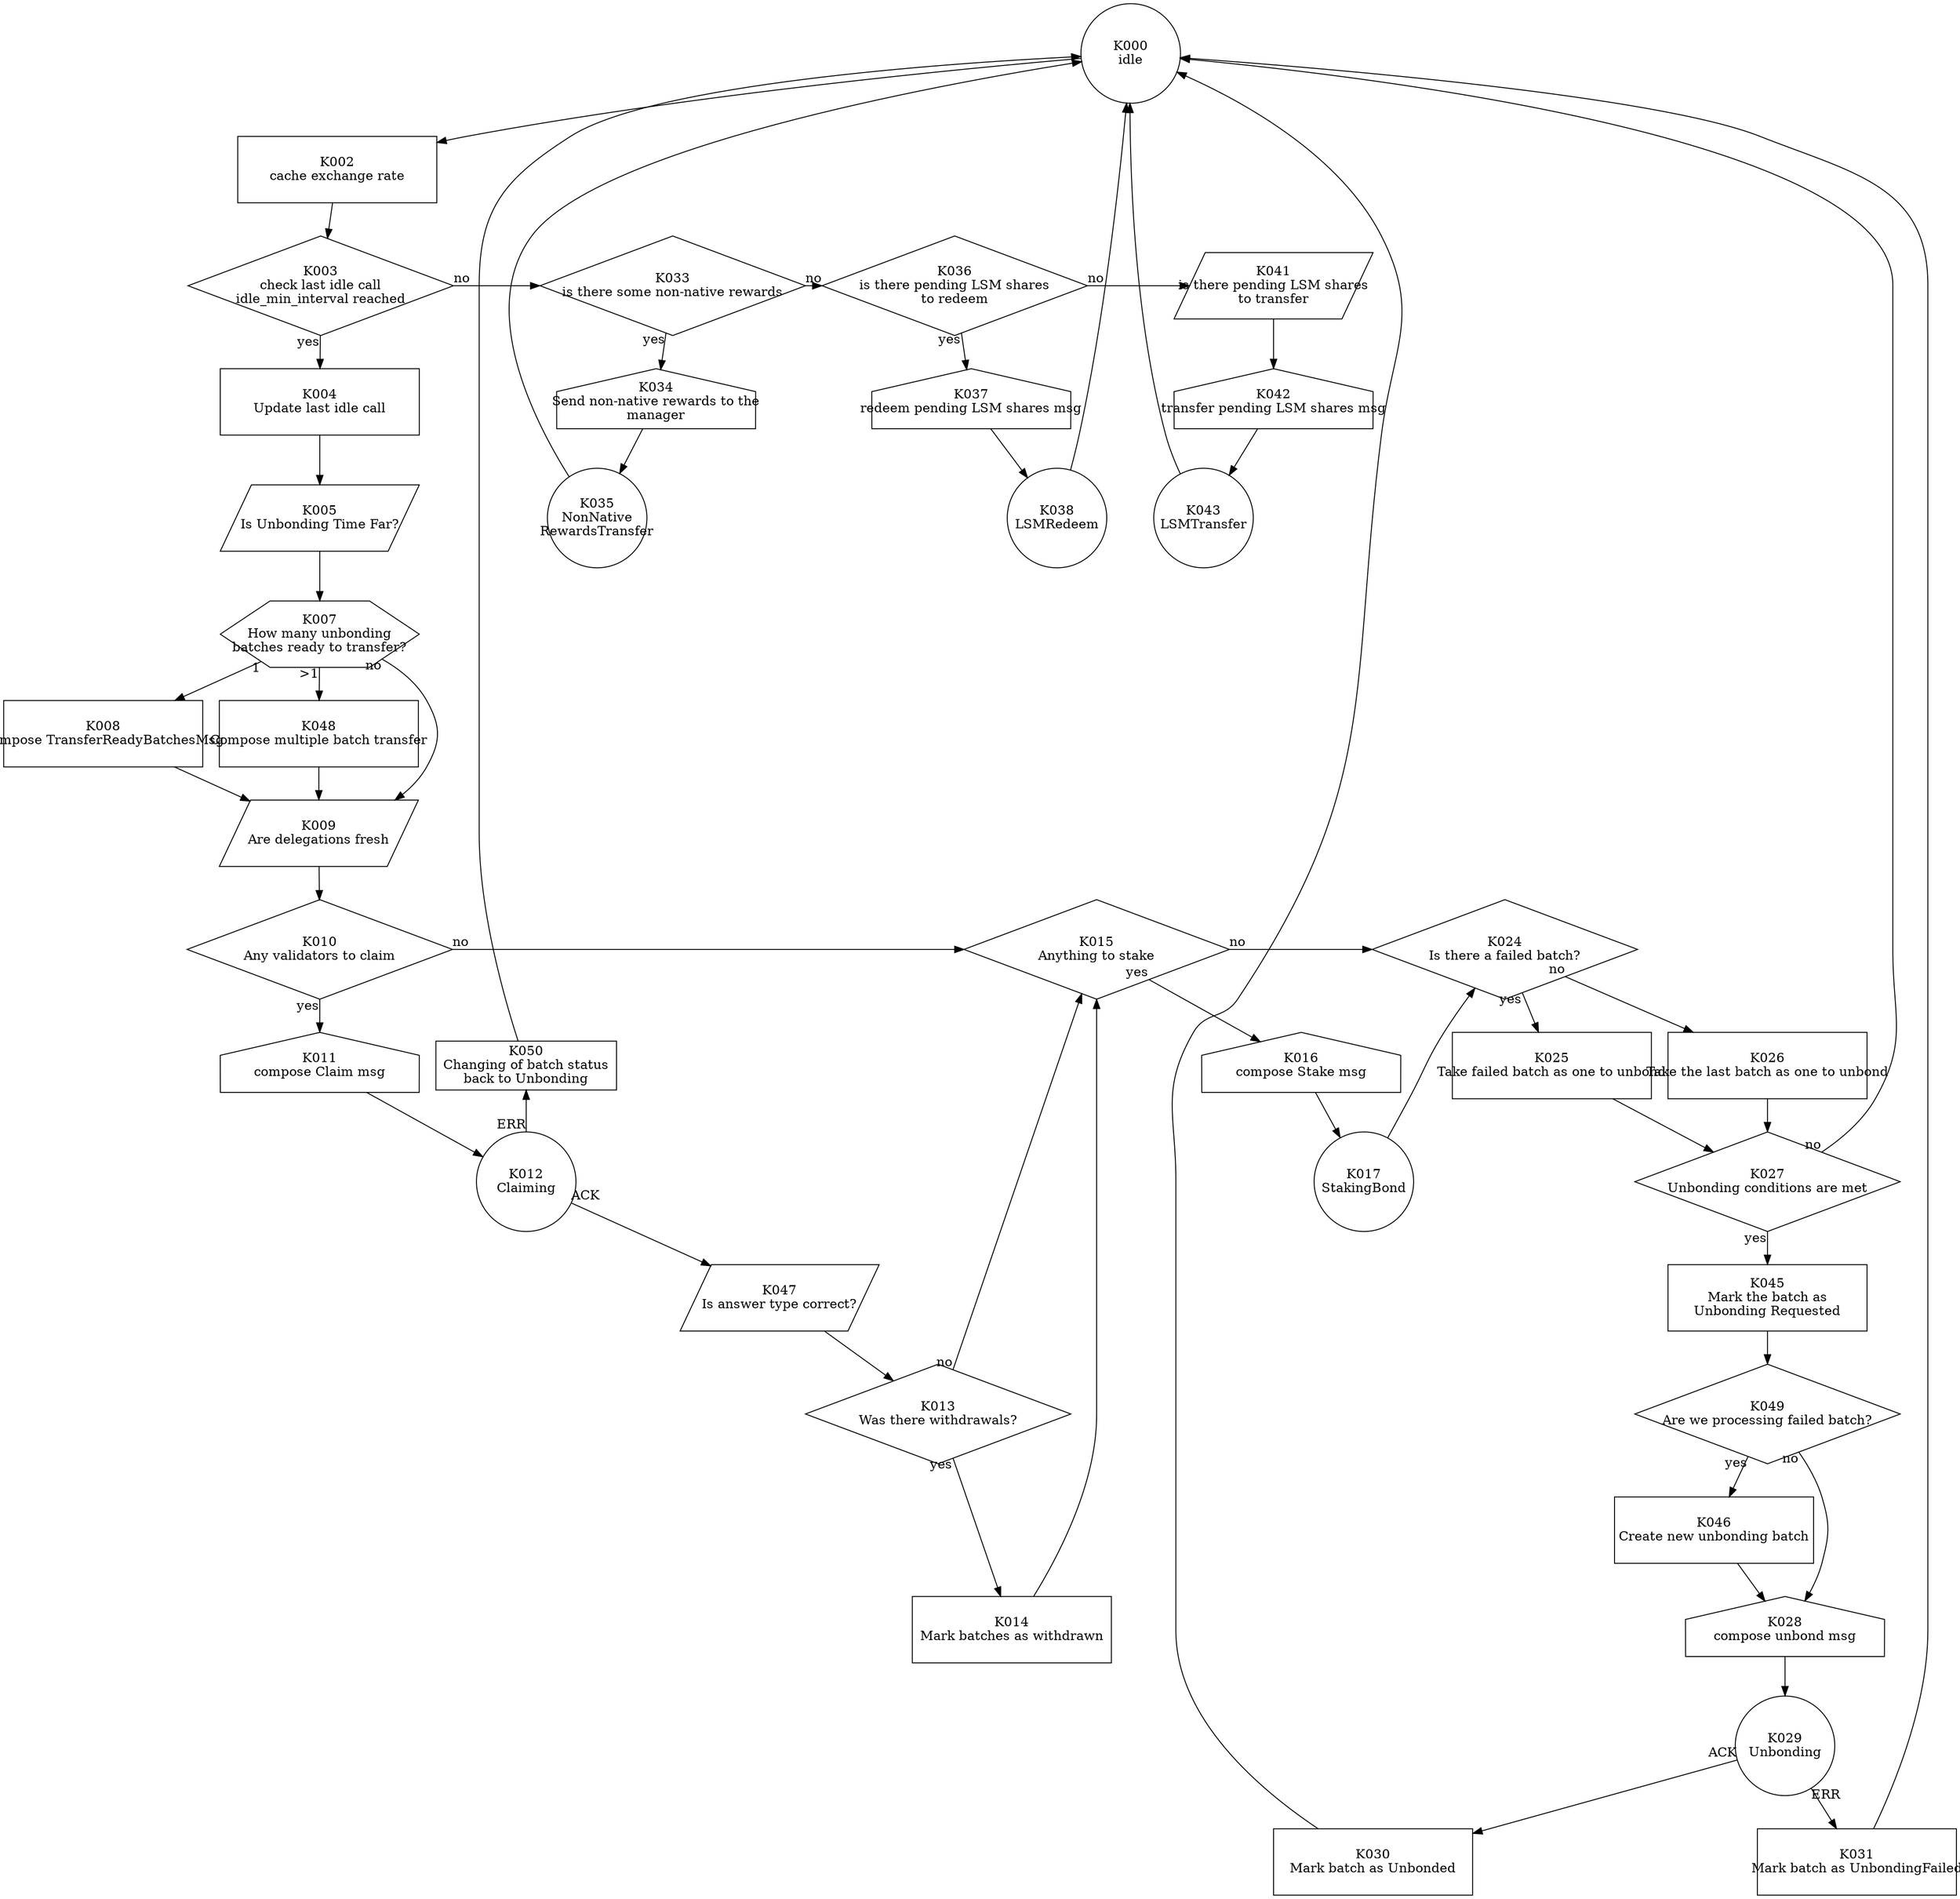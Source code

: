 digraph G {
    layout = dot;
    rankdir = TB;
    
    subgraph {
        rank = same;
        K000 [label = "K000\nidle";shape = circle;fixedsize = true;width = 1.5;height = 1.5;];
    }
    
    subgraph {
        rank = same;
        K002 [label = "K002\ncache exchange rate";shape = box;fixedsize = true;width = 3;height = 1;];
    }
    
    subgraph {
        rank = same;
        K003 [label = "K003\ncheck last idle call\nidle_min_interval reached";shape = diamond;fixedsize = true;width = 4;height = 1.5;];
        K033 [label = "K033\nis there some non-native rewards";shape = diamond;fixedsize = true;width = 4;height = 1.5;];
        K036 [label = "K036\nis there pending LSM shares\nto redeem";shape = diamond;fixedsize = true;width = 4;height = 1.5;];
        K041 [label = "K041\nis there pending LSM shares\nto transfer";shape = polygon;sides = 4;skew = .4;fixedsize = true;width = 3;height = 1;];
    }
    
    subgraph {
        rank = same;
        K004 [label = "K004\nUpdate last idle call";shape = box;fixedsize = true;width = 3;height = 1;];
        K034 [label = "K034\nSend non-native rewards to the\nmanager";shape = house;fixedsize = true;width = 3;height = 1;];
        K037 [label = "K037\nredeem pending LSM shares msg";shape = house;fixedsize = true;width = 3;height = 1;];
        K042 [label = "K042\ntransfer pending LSM shares msg";shape = house;fixedsize = true;width = 3;height = 1;];
    }
    
    subgraph {
        rank = same;
        K005 [label = "K005\nIs Unbonding Time Far?";shape = polygon;sides = 4;skew = .4;fixedsize = true;width = 3;height = 1;];
        K035 [label = "K035\nNonNative\nRewardsTransfer";shape = circle;fixedsize = true;width = 1.5;height = 1.5;];
        K038 [label = "K038\nLSMRedeem";shape = circle;fixedsize = true;width = 1.5;height = 1.5;];
        K043 [label = "K043\nLSMTransfer";shape = circle;fixedsize = true;width = 1.5;height = 1.5;];
    }
    
    subgraph {
        rank = same;
        K007 [label = "K007\nHow many unbonding\nbatches ready to transfer?";shape = hexagon;fixedsize = true;width = 3;height = 1;];
    }
    
    subgraph {
        rank = same;
        K008 [label = "K008\nCompose TransferReadyBatchesMsg";shape = box;fixedsize = true;width = 3;height = 1;];
        K048 [label = "K048\nCompose multiple batch transfer";shape = box;fixedsize = true;width = 3;height = 1;];
    }
    
    subgraph {
        rank = same;
        K009 [label = "K009\nAre delegations fresh";shape = polygon;sides = 4;skew = .4;fixedsize = true;width = 3;height = 1;];
    }
    
    subgraph {
        rank = same;
        K010 [label = "K010\nAny validators to claim";shape = diamond;fixedsize = true;width = 4;height = 1.5;];
        K015 [label = "K015\nAnything to stake";shape = diamond;fixedsize = true;width = 4;height = 1.5;];
        K024 [label = "K024\nIs there a failed batch?";shape = diamond;fixedsize = true;width = 4;height = 1.5;];
    }
    
    subgraph {
        rank = same;
        K011 [label = "K011\ncompose Claim msg";shape = house;fixedsize = true;width = 3;height = 1;];
        K016 [label = "K016\ncompose Stake msg";shape = house;fixedsize = true;width = 3;height = 1;];
        K025 [label = "K025\nTake failed batch as one to unbond";shape = box;fixedsize = true;width = 3;height = 1;];
        K026 [label = "K026\nTake the last batch as one to unbond";shape = box;fixedsize = true;width = 3;height = 1;];
        K050 [label = "K050\nChanging of batch status\nback to Unbonding";shape = box;];
    }
    
    subgraph {
        rank = same;
        K012 [label = "K012\nClaiming";shape = circle;fixedsize = true;width = 1.5;height = 1.5;];
        K017 [label = "K017\nStakingBond";shape = circle;fixedsize = true;width = 1.5;height = 1.5;];
        K027 [label = "K027\nUnbonding conditions are met";shape = diamond;fixedsize = true;width = 4;height = 1.5;];
    }
    
    subgraph {
        rank = same;
        K047 [label = "K047\nIs answer type correct?";shape = polygon;sides = 4;skew = .4;fixedsize = true;width = 3;height = 1;];
        K045 [label = "K045\nMark the batch as\nUnbonding Requested";shape = box;fixedsize = true;width = 3;height = 1;];
    }
    
    subgraph {
        K046 [label = "K046\nCreate new unbonding batch";shape = box;fixedsize = true;width = 3;height = 1;];
        K013 [label = "K013\nWas there withdrawals?";shape = diamond;fixedsize = true;width = 4;height = 1.5;];
        K049 [label = "K049\nAre we processing failed batch?";shape = diamond;fixedsize = true;width = 4;height = 1.5;];
    }
    
    subgraph {
        rank = same;
        K014 [label = "K014\nMark batches as withdrawn";shape = box;fixedsize = true;width = 3;height = 1;];
        K028 [label = "K028\ncompose unbond msg";shape = house;fixedsize = true;width = 3;height = 1;];
    }
    
    subgraph {
        rank = same;
        K029 [label = "K029\nUnbonding";shape = circle;fixedsize = true;width = 1.5;height = 1.5;];
    }
    
    subgraph {
        rank = same;
        
        K030 [label = "K030\nMark batch as Unbonded";shape = box;fixedsize = true;width = 3;height = 1;];
        K031 [label = "K031\nMark batch as UnbondingFailed";shape = box;fixedsize = true;width = 3;height = 1;];
    }
    
    K000 -> K002;
    K002 -> K003;
    K003 -> K033 [taillabel = "no";];
    
    K033 -> K034 [taillabel = "yes";];
    K034 -> K035;
    K033 -> K036 [taillabel = "no";];
    K036 -> K037 [taillabel = "yes";];
    K037 -> K038;
    K036 -> K041 [taillabel = "no";];
    K041 -> K042;
    K042 -> K043;
    
    K003 -> K004 [taillabel = "yes";];
    K004 -> K005;
    K005 -> K007;
    
    K007 -> K008 [taillabel = "1";];
    K007 -> K048 [taillabel = ">1";];
    K007 -> K009 [taillabel = "no";];
    
    K008 -> K009;
    K048 -> K009;
    
    K009 -> K010;
    K010 -> K015 [taillabel = "no";];
    
    K015 -> K016 [taillabel = "yes";];
    K016 -> K017;
    
    K015 -> K024 [taillabel = "no";];
    
    K024 -> K025 [taillabel = "yes";];
    K028 -> K029;
    
    K024 -> K026 [taillabel = "no";];
    K010 -> K011 [taillabel = "yes";];
    K011 -> K012;
    
    K038 -> K000;
    K043 -> K000;
    K035 -> K000;
    
    K013 -> K014 [taillabel = "yes";];
    K013 -> K015 [taillabel = "no";];
    
    K012 -> K047 [taillabel = "ACK";];
    K012 -> K050 [taillabel = "ERR";];
    K050 -> K000;
    K047 -> K013;
    K014 -> K015;
    
    K017 -> K024;
    
    K029 -> K030 [taillabel = "ACK";];
    K029 -> K031 [taillabel = "ERR";];
    
    K030 -> K000;
    K031 -> K000;
    K025 -> K027;
    K026 -> K027;
    
    K027 -> K045 [taillabel = "yes";];
    K027 -> K000 [taillabel = "no";];
    K045 -> K049;
    K049 -> K046 [taillabel = "yes";];
    K049 -> K028 [taillabel = "no";];
    K046 -> K028;
}
